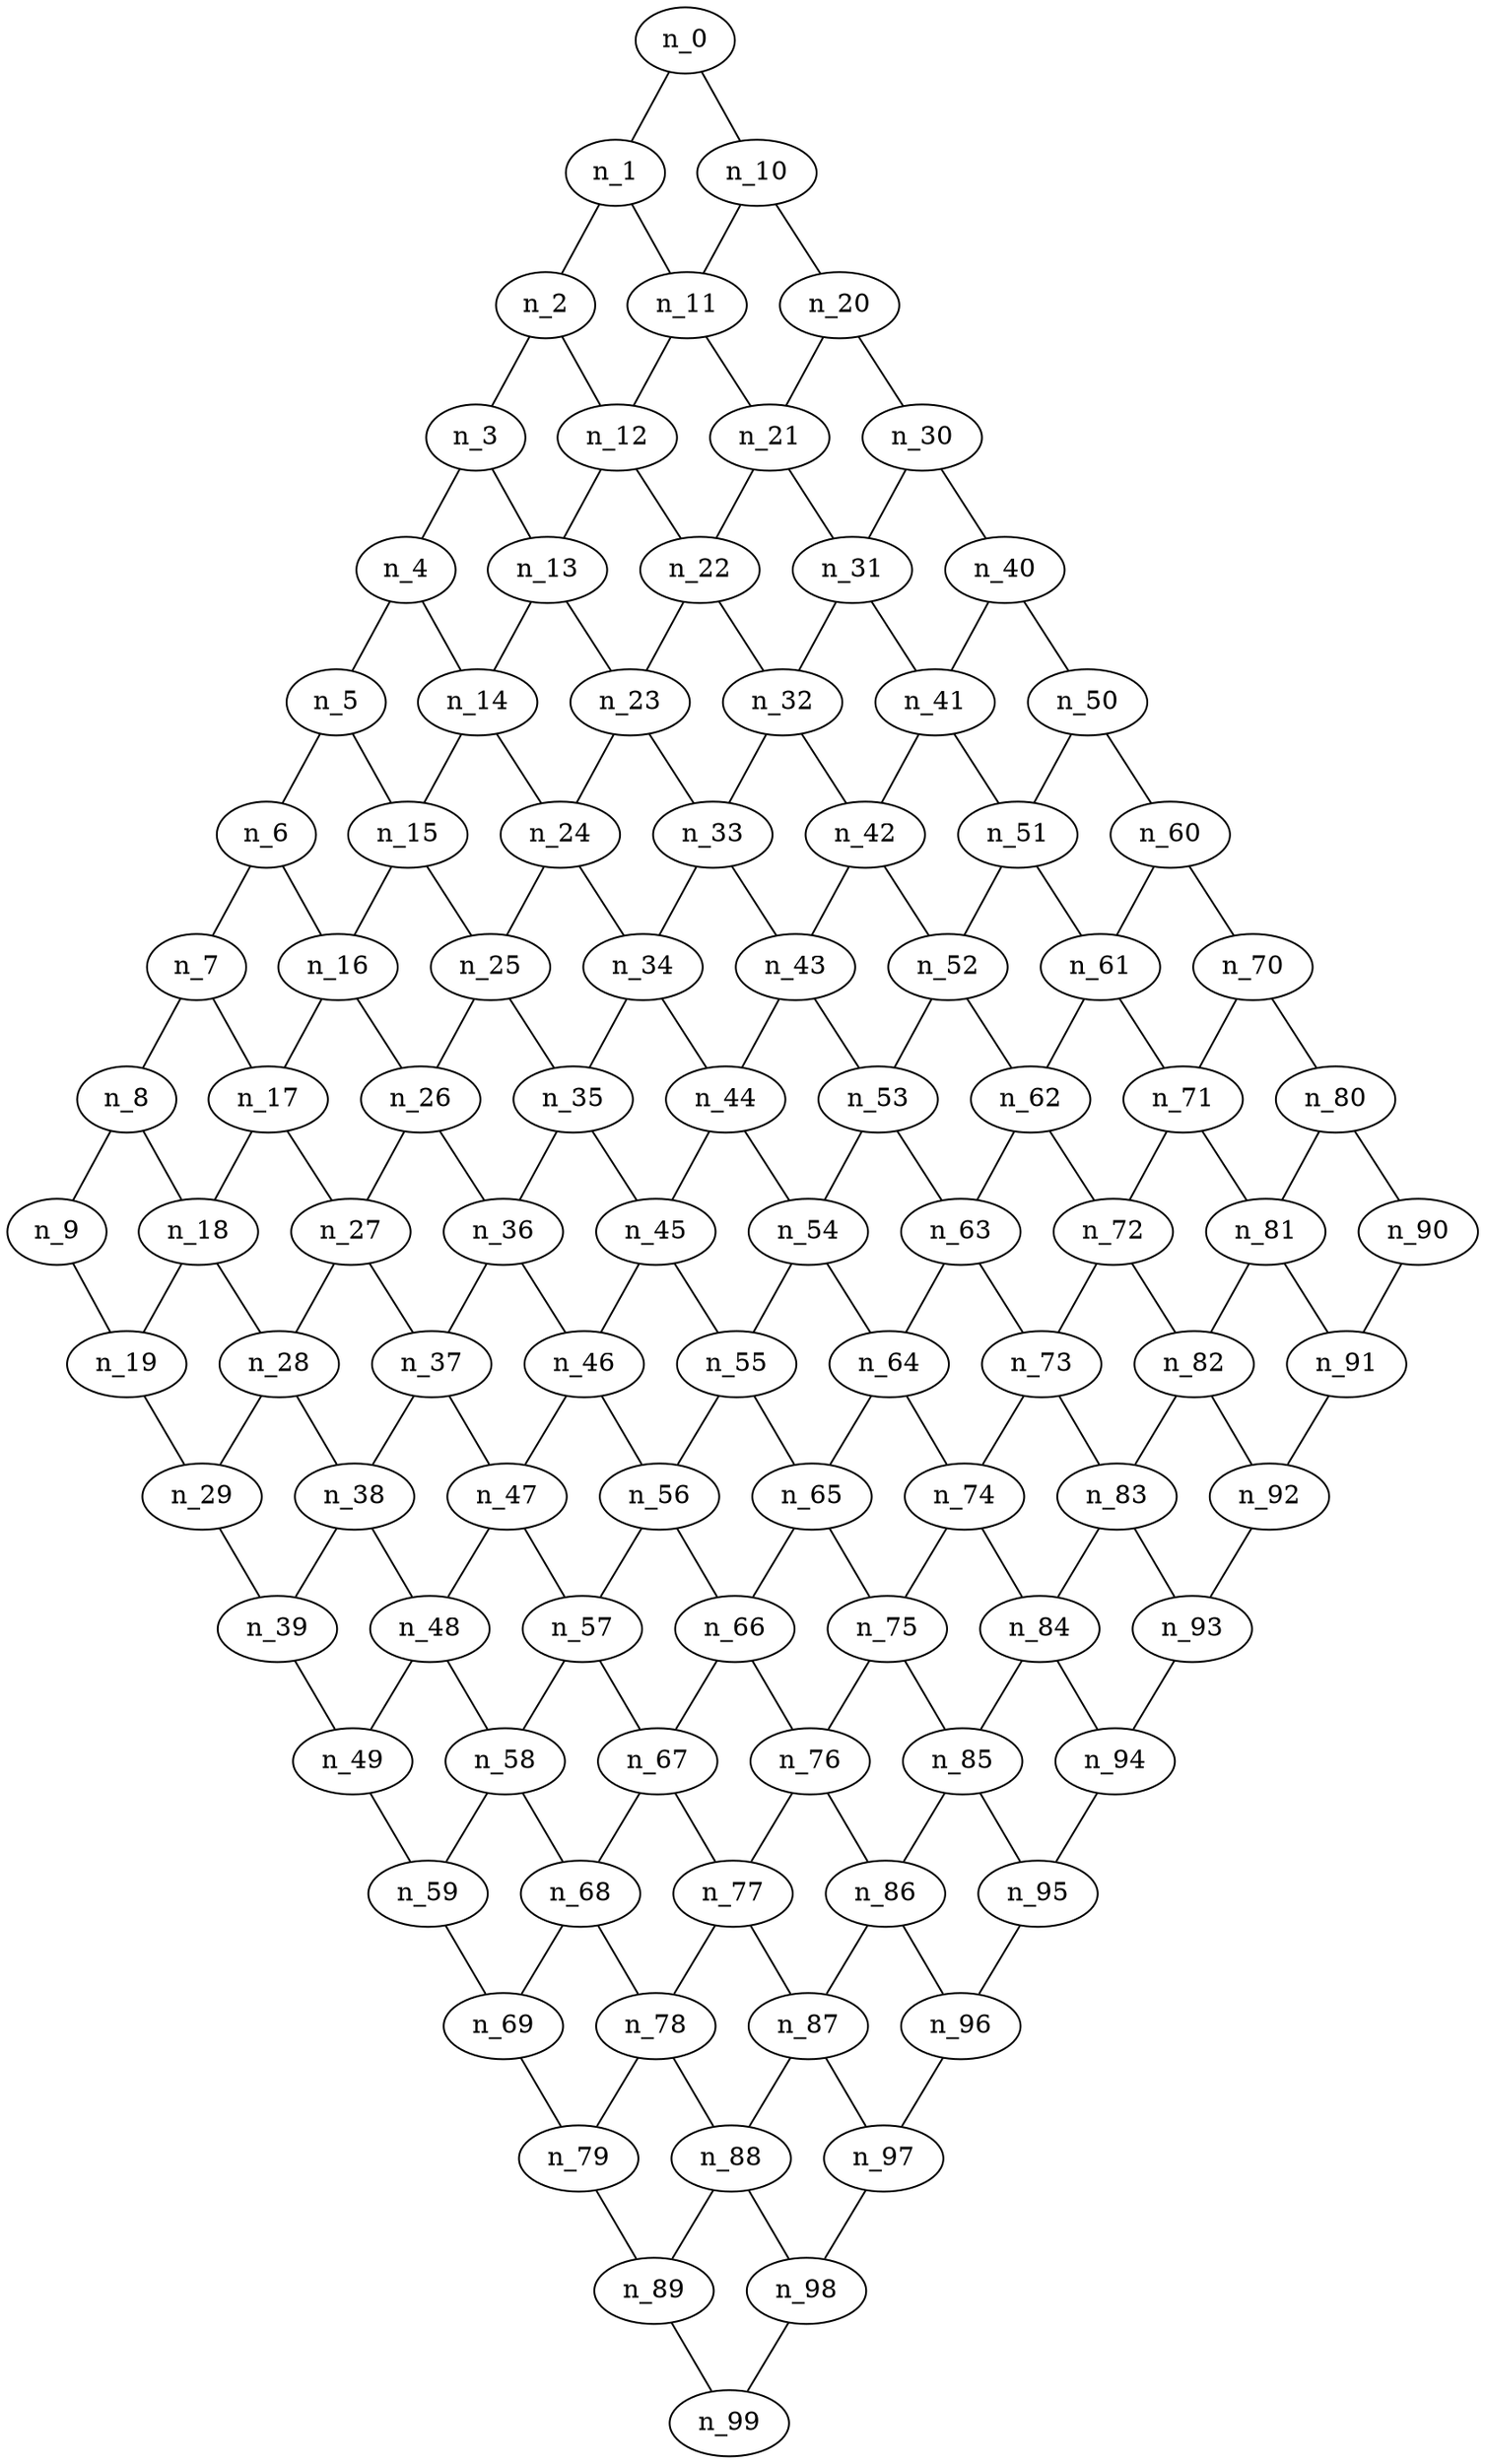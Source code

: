 graph grafoMalla_10_10  {
n_0;
n_1;
n_2;
n_3;
n_4;
n_5;
n_6;
n_7;
n_8;
n_9;
n_10;
n_11;
n_12;
n_13;
n_14;
n_15;
n_16;
n_17;
n_18;
n_19;
n_20;
n_21;
n_22;
n_23;
n_24;
n_25;
n_26;
n_27;
n_28;
n_29;
n_30;
n_31;
n_32;
n_33;
n_34;
n_35;
n_36;
n_37;
n_38;
n_39;
n_40;
n_41;
n_42;
n_43;
n_44;
n_45;
n_46;
n_47;
n_48;
n_49;
n_50;
n_51;
n_52;
n_53;
n_54;
n_55;
n_56;
n_57;
n_58;
n_59;
n_60;
n_61;
n_62;
n_63;
n_64;
n_65;
n_66;
n_67;
n_68;
n_69;
n_70;
n_71;
n_72;
n_73;
n_74;
n_75;
n_76;
n_77;
n_78;
n_79;
n_80;
n_81;
n_82;
n_83;
n_84;
n_85;
n_86;
n_87;
n_88;
n_89;
n_90;
n_91;
n_92;
n_93;
n_94;
n_95;
n_96;
n_97;
n_98;
n_99;
n_0 -- n_10;
n_0 -- n_1;
n_1 -- n_11;
n_1 -- n_2;
n_2 -- n_12;
n_2 -- n_3;
n_3 -- n_13;
n_3 -- n_4;
n_4 -- n_14;
n_4 -- n_5;
n_5 -- n_15;
n_5 -- n_6;
n_6 -- n_16;
n_6 -- n_7;
n_7 -- n_17;
n_7 -- n_8;
n_8 -- n_18;
n_8 -- n_9;
n_9 -- n_19;
n_10 -- n_20;
n_10 -- n_11;
n_11 -- n_21;
n_11 -- n_12;
n_12 -- n_22;
n_12 -- n_13;
n_13 -- n_23;
n_13 -- n_14;
n_14 -- n_24;
n_14 -- n_15;
n_15 -- n_25;
n_15 -- n_16;
n_16 -- n_26;
n_16 -- n_17;
n_17 -- n_27;
n_17 -- n_18;
n_18 -- n_28;
n_18 -- n_19;
n_19 -- n_29;
n_20 -- n_30;
n_20 -- n_21;
n_21 -- n_31;
n_21 -- n_22;
n_22 -- n_32;
n_22 -- n_23;
n_23 -- n_33;
n_23 -- n_24;
n_24 -- n_34;
n_24 -- n_25;
n_25 -- n_35;
n_25 -- n_26;
n_26 -- n_36;
n_26 -- n_27;
n_27 -- n_37;
n_27 -- n_28;
n_28 -- n_38;
n_28 -- n_29;
n_29 -- n_39;
n_30 -- n_40;
n_30 -- n_31;
n_31 -- n_41;
n_31 -- n_32;
n_32 -- n_42;
n_32 -- n_33;
n_33 -- n_43;
n_33 -- n_34;
n_34 -- n_44;
n_34 -- n_35;
n_35 -- n_45;
n_35 -- n_36;
n_36 -- n_46;
n_36 -- n_37;
n_37 -- n_47;
n_37 -- n_38;
n_38 -- n_48;
n_38 -- n_39;
n_39 -- n_49;
n_40 -- n_50;
n_40 -- n_41;
n_41 -- n_51;
n_41 -- n_42;
n_42 -- n_52;
n_42 -- n_43;
n_43 -- n_53;
n_43 -- n_44;
n_44 -- n_54;
n_44 -- n_45;
n_45 -- n_55;
n_45 -- n_46;
n_46 -- n_56;
n_46 -- n_47;
n_47 -- n_57;
n_47 -- n_48;
n_48 -- n_58;
n_48 -- n_49;
n_49 -- n_59;
n_50 -- n_60;
n_50 -- n_51;
n_51 -- n_61;
n_51 -- n_52;
n_52 -- n_62;
n_52 -- n_53;
n_53 -- n_63;
n_53 -- n_54;
n_54 -- n_64;
n_54 -- n_55;
n_55 -- n_65;
n_55 -- n_56;
n_56 -- n_66;
n_56 -- n_57;
n_57 -- n_67;
n_57 -- n_58;
n_58 -- n_68;
n_58 -- n_59;
n_59 -- n_69;
n_60 -- n_70;
n_60 -- n_61;
n_61 -- n_71;
n_61 -- n_62;
n_62 -- n_72;
n_62 -- n_63;
n_63 -- n_73;
n_63 -- n_64;
n_64 -- n_74;
n_64 -- n_65;
n_65 -- n_75;
n_65 -- n_66;
n_66 -- n_76;
n_66 -- n_67;
n_67 -- n_77;
n_67 -- n_68;
n_68 -- n_78;
n_68 -- n_69;
n_69 -- n_79;
n_70 -- n_80;
n_70 -- n_71;
n_71 -- n_81;
n_71 -- n_72;
n_72 -- n_82;
n_72 -- n_73;
n_73 -- n_83;
n_73 -- n_74;
n_74 -- n_84;
n_74 -- n_75;
n_75 -- n_85;
n_75 -- n_76;
n_76 -- n_86;
n_76 -- n_77;
n_77 -- n_87;
n_77 -- n_78;
n_78 -- n_88;
n_78 -- n_79;
n_79 -- n_89;
n_80 -- n_90;
n_80 -- n_81;
n_81 -- n_91;
n_81 -- n_82;
n_82 -- n_92;
n_82 -- n_83;
n_83 -- n_93;
n_83 -- n_84;
n_84 -- n_94;
n_84 -- n_85;
n_85 -- n_95;
n_85 -- n_86;
n_86 -- n_96;
n_86 -- n_87;
n_87 -- n_97;
n_87 -- n_88;
n_88 -- n_98;
n_88 -- n_89;
n_89 -- n_99;
n_90 -- n_91;
n_91 -- n_92;
n_92 -- n_93;
n_93 -- n_94;
n_94 -- n_95;
n_95 -- n_96;
n_96 -- n_97;
n_97 -- n_98;
n_98 -- n_99;
}